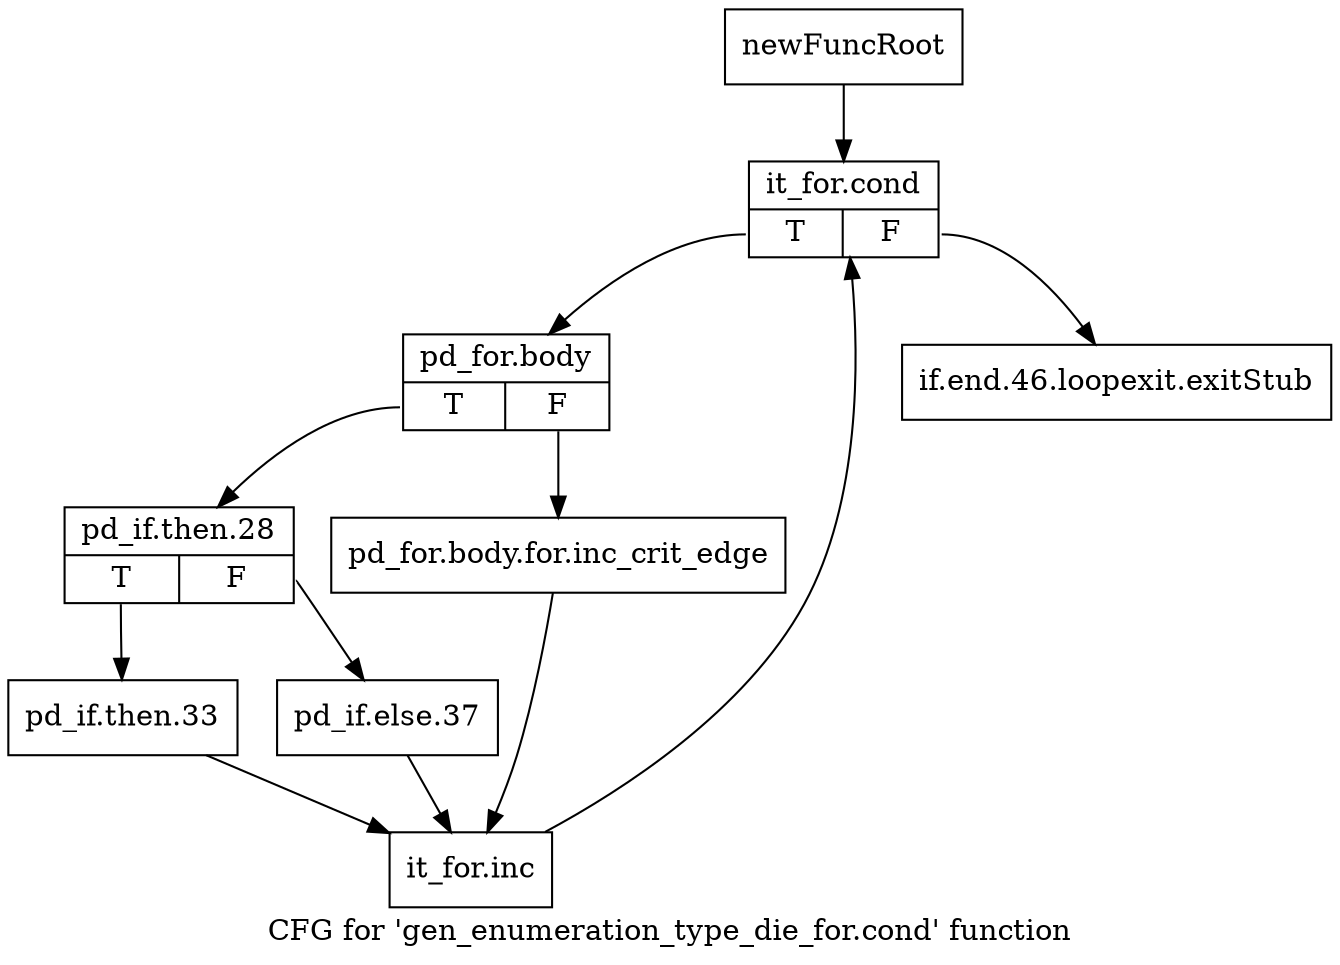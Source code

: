 digraph "CFG for 'gen_enumeration_type_die_for.cond' function" {
	label="CFG for 'gen_enumeration_type_die_for.cond' function";

	Node0xabe7cb0 [shape=record,label="{newFuncRoot}"];
	Node0xabe7cb0 -> Node0xabe8170;
	Node0xabe8120 [shape=record,label="{if.end.46.loopexit.exitStub}"];
	Node0xabe8170 [shape=record,label="{it_for.cond|{<s0>T|<s1>F}}"];
	Node0xabe8170:s0 -> Node0xabe81c0;
	Node0xabe8170:s1 -> Node0xabe8120;
	Node0xabe81c0 [shape=record,label="{pd_for.body|{<s0>T|<s1>F}}"];
	Node0xabe81c0:s0 -> Node0xabe8260;
	Node0xabe81c0:s1 -> Node0xabe8210;
	Node0xabe8210 [shape=record,label="{pd_for.body.for.inc_crit_edge}"];
	Node0xabe8210 -> Node0xabe8350;
	Node0xabe8260 [shape=record,label="{pd_if.then.28|{<s0>T|<s1>F}}"];
	Node0xabe8260:s0 -> Node0xabe8300;
	Node0xabe8260:s1 -> Node0xabe82b0;
	Node0xabe82b0 [shape=record,label="{pd_if.else.37}"];
	Node0xabe82b0 -> Node0xabe8350;
	Node0xabe8300 [shape=record,label="{pd_if.then.33}"];
	Node0xabe8300 -> Node0xabe8350;
	Node0xabe8350 [shape=record,label="{it_for.inc}"];
	Node0xabe8350 -> Node0xabe8170;
}
